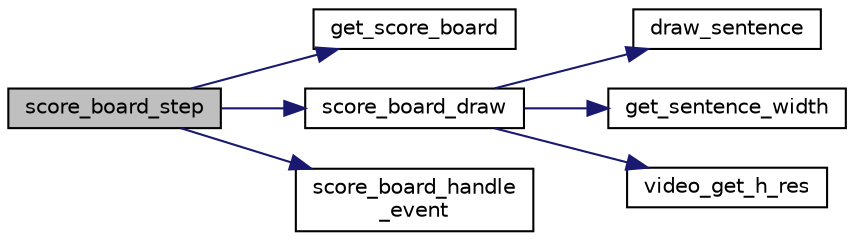 digraph "score_board_step"
{
 // LATEX_PDF_SIZE
  edge [fontname="Helvetica",fontsize="10",labelfontname="Helvetica",labelfontsize="10"];
  node [fontname="Helvetica",fontsize="10",shape=record];
  rankdir="LR";
  Node1 [label="score_board_step",height=0.2,width=0.4,color="black", fillcolor="grey75", style="filled", fontcolor="black",tooltip="Handles events and draws leaderboard."];
  Node1 -> Node2 [color="midnightblue",fontsize="10",style="solid",fontname="Helvetica"];
  Node2 [label="get_score_board",height=0.2,width=0.4,color="black", fillcolor="white", style="filled",URL="$group__state.html#ga33619aeb1eb54b5dc2e02d9c36cfd343",tooltip="Load the score board."];
  Node1 -> Node3 [color="midnightblue",fontsize="10",style="solid",fontname="Helvetica"];
  Node3 [label="score_board_draw",height=0.2,width=0.4,color="black", fillcolor="white", style="filled",URL="$group__state.html#gafe59e043d95ec0c4562fe0c18e1c77c6",tooltip="Draw score board state."];
  Node3 -> Node4 [color="midnightblue",fontsize="10",style="solid",fontname="Helvetica"];
  Node4 [label="draw_sentence",height=0.2,width=0.4,color="black", fillcolor="white", style="filled",URL="$group__sprite.html#ga0c7ce81fa8c864c43c35491b88401983",tooltip="Draw a whole sentence to the screen. The function separates the letters and marks spaces."];
  Node3 -> Node5 [color="midnightblue",fontsize="10",style="solid",fontname="Helvetica"];
  Node5 [label="get_sentence_width",height=0.2,width=0.4,color="black", fillcolor="white", style="filled",URL="$group__sprite.html#ga989aa451de0187aaaa7be41aba60832e",tooltip="Get the width of a sentence on the screen."];
  Node3 -> Node6 [color="midnightblue",fontsize="10",style="solid",fontname="Helvetica"];
  Node6 [label="video_get_h_res",height=0.2,width=0.4,color="black", fillcolor="white", style="filled",URL="$group__video.html#ga327f8b6cdb5a87f7f65c89047f15b8b8",tooltip="Get the horizontal resolution of the screen."];
  Node1 -> Node7 [color="midnightblue",fontsize="10",style="solid",fontname="Helvetica"];
  Node7 [label="score_board_handle\l_event",height=0.2,width=0.4,color="black", fillcolor="white", style="filled",URL="$group__state.html#ga3559148771b1d2b88b52781a063f01dd",tooltip="Handle event."];
}
